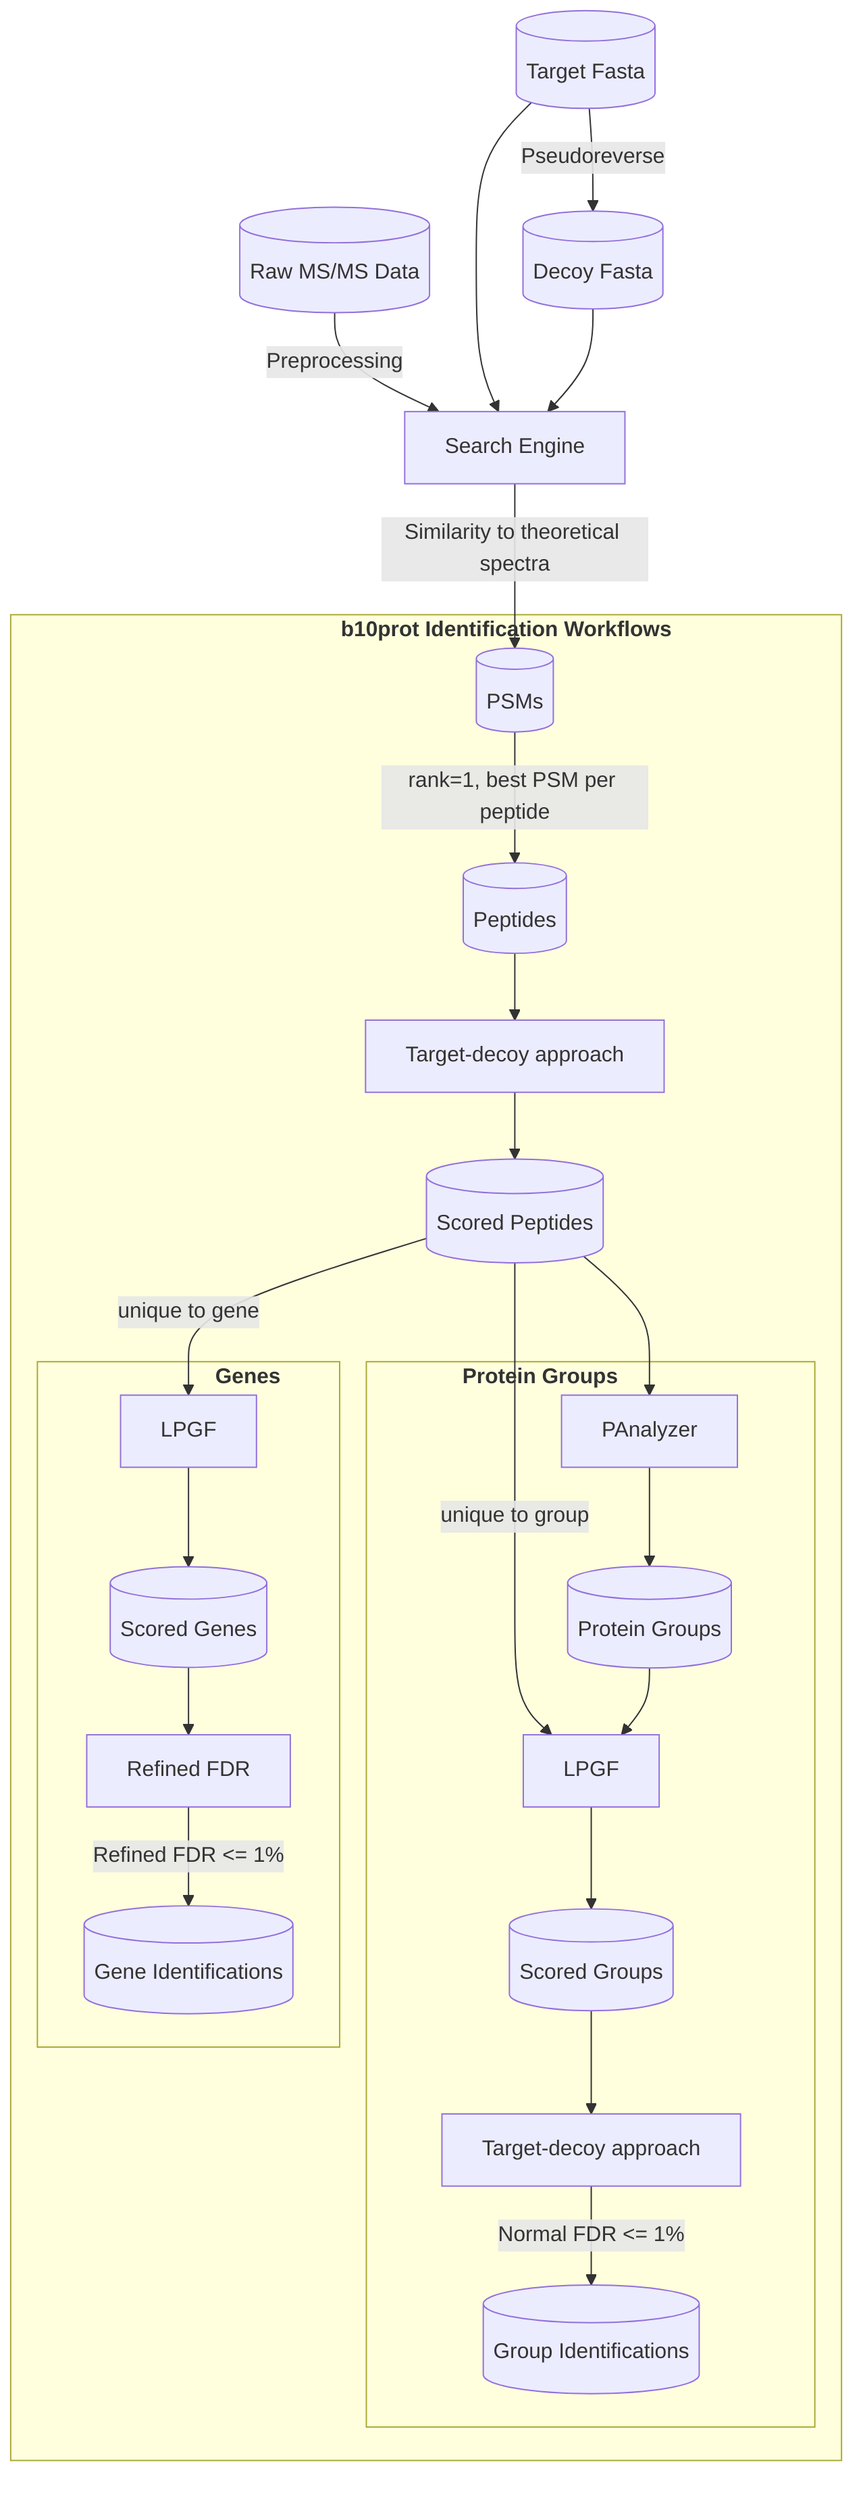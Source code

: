 flowchart TD
    Raw[(Raw MS/MS Data)] -->|Preprocessing| Search[Search Engine]
    Target[(Target Fasta)] --> Search
    Decoy[(Decoy Fasta)] --> Search
    Target -->|Pseudoreverse| Decoy
    Search -->|Similarity to theoretical spectra| PSMs[(PSMs)]

    subgraph "&nbsp;&nbsp;&nbsp;&nbsp;&nbsp;&nbsp;&nbsp;&nbsp;&nbsp;&nbsp;&nbsp;&nbsp;&nbsp;&nbsp;&nbsp;&nbsp;&nbsp;&nbsp;&nbsp;&nbsp;&nbsp;&nbsp;&nbsp;&nbsp;&nbsp;&nbsp;&nbsp;<b>b10prot Identification Workflows</b>"
        PSMs -->|rank=1, best PSM per peptide| Peptides[(Peptides)]
        Peptides --> TDA[Target-decoy approach]
        TDA --> LP[(Scored Peptides)]
        LP --> PAnalyzer
        LP -->|unique to gene| LPQ[LPGF]
        LP -->|unique to group| LPG[LPGF]

        subgraph "<b>Protein Groups</b>&nbsp;&nbsp;&nbsp;&nbsp;&nbsp;&nbsp;&nbsp;&nbsp;&nbsp;&nbsp;&nbsp;&nbsp;&nbsp;&nbsp;&nbsp;&nbsp;&nbsp;"
            PAnalyzer --> Groups[(Protein Groups)]
            Groups --> LPG
            LPG --> GScores[(Scored Groups)]
            GScores --> FDRG[Target-decoy approach]
            FDRG -->|Normal FDR <= 1%| IDG[(Group Identifications)]
        end

        subgraph "&nbsp;&nbsp;&nbsp;&nbsp;&nbsp;&nbsp;&nbsp;&nbsp;&nbsp;&nbsp;&nbsp;&nbsp;&nbsp;&nbsp;&nbsp;&nbsp;&nbsp;&nbsp;&nbsp;&nbsp;<b>Genes</b>"
            LPQ --> QScores[(Scored Genes)]
            QScores --> FDRQ[Refined FDR]
            FDRQ -->|Refined FDR <= 1%| IDQ[(Gene Identifications)]
        end
    end